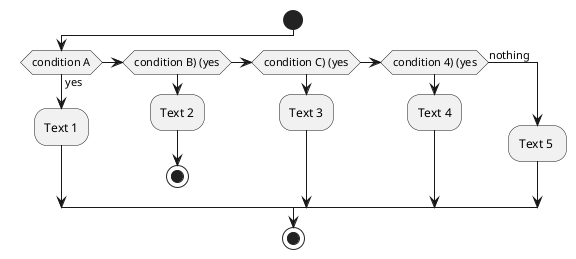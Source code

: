 @startuml
 start
 if(condition A) then (yes)
 :Text 1;
 else if(condition B) (yes)
 :Text 2;
 stop
 else if(condition C) (yes)
 :Text 3;
 else if(condition 4) (yes)
 :Text 4;
 else  (nothing)
 :Text 5 ;
 endif
 stop



@enduml